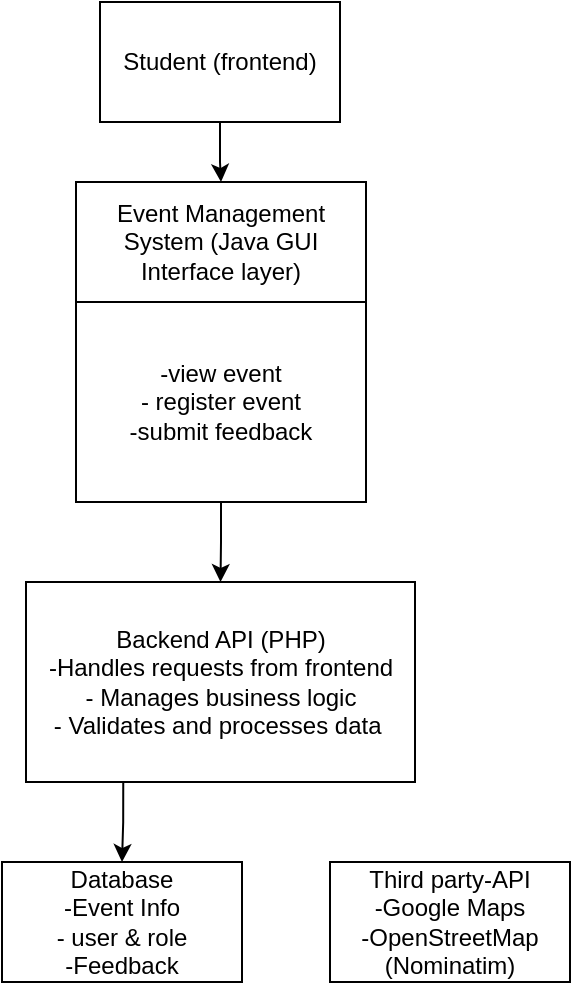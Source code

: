 <mxfile version="27.1.6">
  <diagram name="Page-1" id="27DoSphaVUH-7T0kbEwq">
    <mxGraphModel dx="1281" dy="527" grid="1" gridSize="10" guides="1" tooltips="1" connect="1" arrows="1" fold="1" page="1" pageScale="1" pageWidth="850" pageHeight="1100" math="0" shadow="0">
      <root>
        <mxCell id="0" />
        <mxCell id="1" parent="0" />
        <mxCell id="lKyZhARGYouICL-nQ-12-3" value="" style="edgeStyle=orthogonalEdgeStyle;rounded=0;orthogonalLoop=1;jettySize=auto;html=1;" edge="1" parent="1" source="lKyZhARGYouICL-nQ-12-1" target="lKyZhARGYouICL-nQ-12-2">
          <mxGeometry relative="1" as="geometry" />
        </mxCell>
        <mxCell id="lKyZhARGYouICL-nQ-12-1" value="Student (frontend)" style="rounded=0;whiteSpace=wrap;html=1;" vertex="1" parent="1">
          <mxGeometry x="365" y="50" width="120" height="60" as="geometry" />
        </mxCell>
        <mxCell id="lKyZhARGYouICL-nQ-12-9" value="" style="edgeStyle=orthogonalEdgeStyle;rounded=0;orthogonalLoop=1;jettySize=auto;html=1;" edge="1" parent="1" source="lKyZhARGYouICL-nQ-12-5" target="lKyZhARGYouICL-nQ-12-8">
          <mxGeometry relative="1" as="geometry" />
        </mxCell>
        <mxCell id="lKyZhARGYouICL-nQ-12-5" value="&lt;font style=&quot;font-size: 12px;&quot;&gt;-view event&lt;/font&gt;&lt;div&gt;&lt;font style=&quot;font-size: 12px;&quot;&gt;- register event&lt;/font&gt;&lt;/div&gt;&lt;div&gt;&lt;font style=&quot;font-size: 12px;&quot;&gt;-submit feedback&lt;/font&gt;&lt;/div&gt;" style="whiteSpace=wrap;html=1;rounded=0;" vertex="1" parent="1">
          <mxGeometry x="353" y="200" width="145" height="100" as="geometry" />
        </mxCell>
        <mxCell id="lKyZhARGYouICL-nQ-12-2" value="Event Management System (Java GUI Interface layer)" style="whiteSpace=wrap;html=1;rounded=0;" vertex="1" parent="1">
          <mxGeometry x="353" y="140" width="145" height="60" as="geometry" />
        </mxCell>
        <mxCell id="lKyZhARGYouICL-nQ-12-11" value="" style="edgeStyle=orthogonalEdgeStyle;rounded=0;orthogonalLoop=1;jettySize=auto;html=1;exitX=0.25;exitY=1;exitDx=0;exitDy=0;" edge="1" parent="1" source="lKyZhARGYouICL-nQ-12-8" target="lKyZhARGYouICL-nQ-12-10">
          <mxGeometry relative="1" as="geometry" />
        </mxCell>
        <mxCell id="lKyZhARGYouICL-nQ-12-8" value="Backend API (PHP)&lt;div&gt;&lt;div&gt;-Handles requests from frontend&lt;/div&gt;&lt;div&gt;&lt;span style=&quot;background-color: transparent; color: light-dark(rgb(0, 0, 0), rgb(255, 255, 255));&quot;&gt;- Manages business logic&lt;/span&gt;&lt;/div&gt;&lt;div&gt;&lt;span style=&quot;background-color: transparent; color: light-dark(rgb(0, 0, 0), rgb(255, 255, 255));&quot;&gt;- Validates and processes data&amp;nbsp;&lt;/span&gt;&lt;/div&gt;&lt;/div&gt;" style="whiteSpace=wrap;html=1;rounded=0;" vertex="1" parent="1">
          <mxGeometry x="328" y="340" width="194.5" height="100" as="geometry" />
        </mxCell>
        <mxCell id="lKyZhARGYouICL-nQ-12-10" value="Database&lt;div&gt;-Event Info&lt;/div&gt;&lt;div&gt;- user &amp;amp; role&lt;/div&gt;&lt;div&gt;-Feedback&lt;/div&gt;" style="whiteSpace=wrap;html=1;rounded=0;" vertex="1" parent="1">
          <mxGeometry x="316" y="480" width="120" height="60" as="geometry" />
        </mxCell>
        <mxCell id="lKyZhARGYouICL-nQ-12-12" value="Third party-API&lt;div&gt;-Google Maps&lt;/div&gt;&lt;div&gt;-OpenStreetMap (Nominatim)&lt;/div&gt;" style="rounded=0;whiteSpace=wrap;html=1;" vertex="1" parent="1">
          <mxGeometry x="480" y="480" width="120" height="60" as="geometry" />
        </mxCell>
      </root>
    </mxGraphModel>
  </diagram>
</mxfile>
